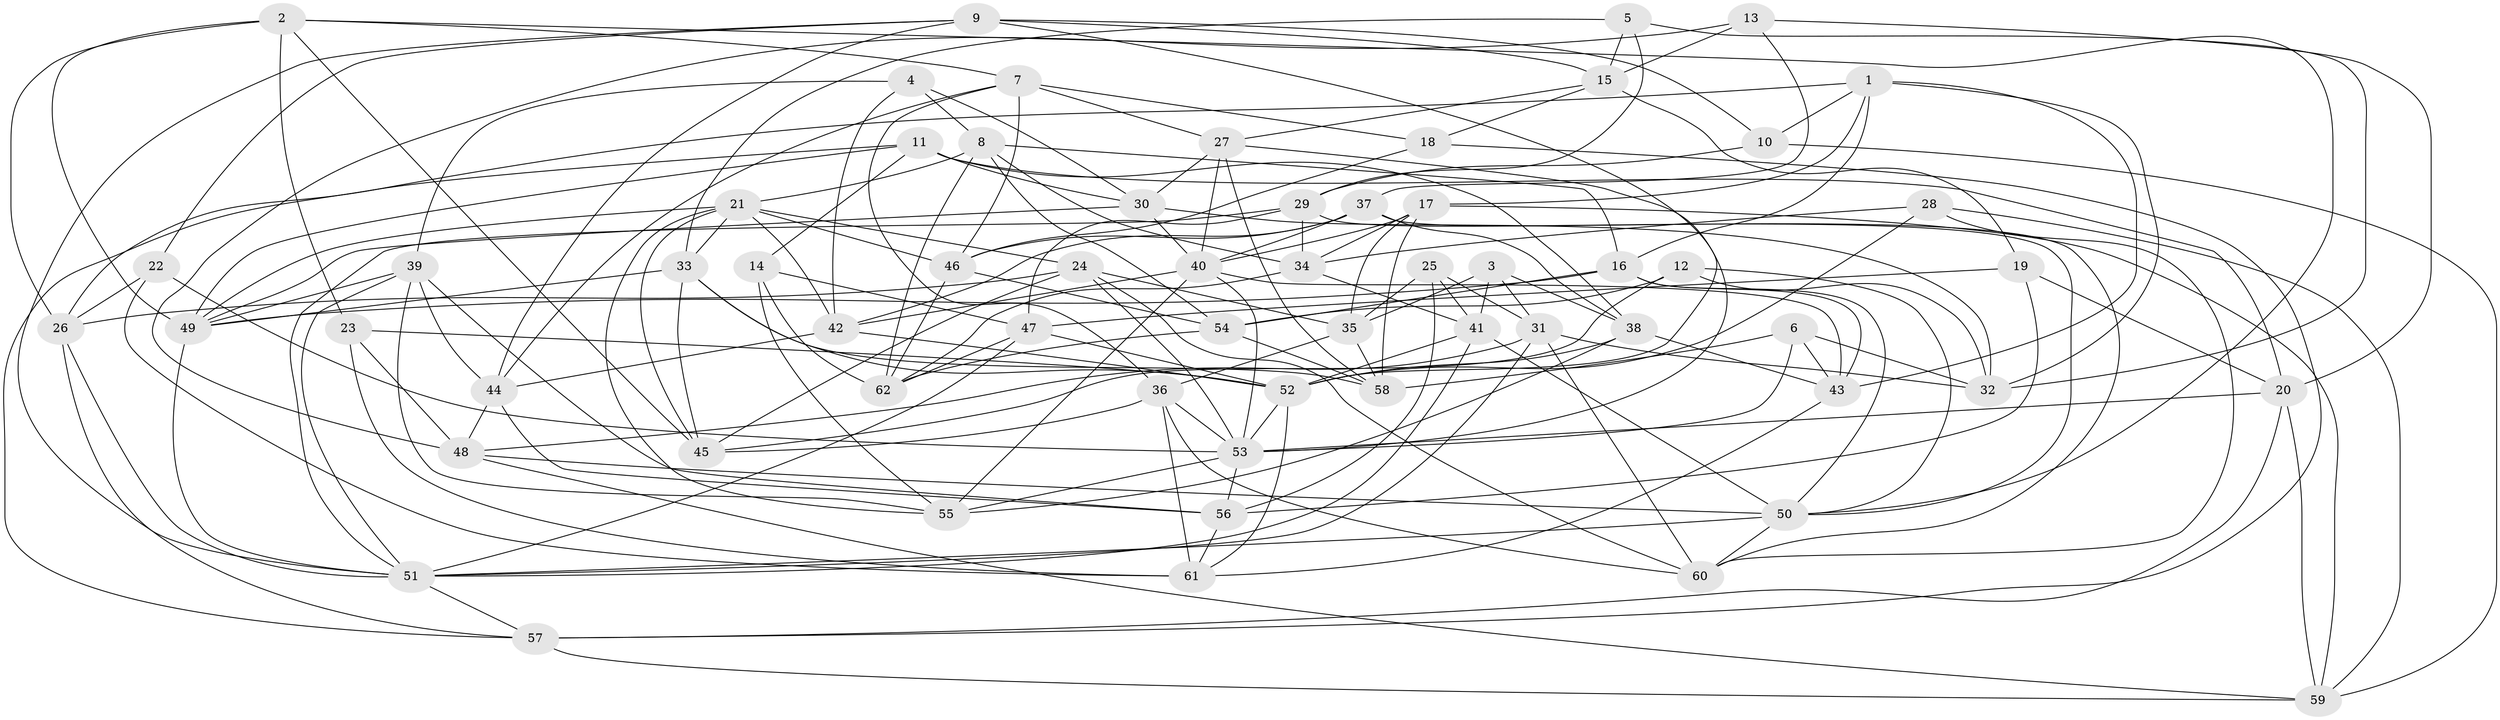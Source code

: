 // original degree distribution, {4: 1.0}
// Generated by graph-tools (version 1.1) at 2025/50/03/09/25 03:50:51]
// undirected, 62 vertices, 182 edges
graph export_dot {
graph [start="1"]
  node [color=gray90,style=filled];
  1;
  2;
  3;
  4;
  5;
  6;
  7;
  8;
  9;
  10;
  11;
  12;
  13;
  14;
  15;
  16;
  17;
  18;
  19;
  20;
  21;
  22;
  23;
  24;
  25;
  26;
  27;
  28;
  29;
  30;
  31;
  32;
  33;
  34;
  35;
  36;
  37;
  38;
  39;
  40;
  41;
  42;
  43;
  44;
  45;
  46;
  47;
  48;
  49;
  50;
  51;
  52;
  53;
  54;
  55;
  56;
  57;
  58;
  59;
  60;
  61;
  62;
  1 -- 10 [weight=1.0];
  1 -- 16 [weight=1.0];
  1 -- 17 [weight=1.0];
  1 -- 26 [weight=1.0];
  1 -- 32 [weight=1.0];
  1 -- 43 [weight=1.0];
  2 -- 7 [weight=1.0];
  2 -- 23 [weight=1.0];
  2 -- 26 [weight=1.0];
  2 -- 45 [weight=1.0];
  2 -- 49 [weight=1.0];
  2 -- 50 [weight=1.0];
  3 -- 31 [weight=1.0];
  3 -- 35 [weight=1.0];
  3 -- 38 [weight=1.0];
  3 -- 41 [weight=1.0];
  4 -- 8 [weight=1.0];
  4 -- 30 [weight=1.0];
  4 -- 39 [weight=1.0];
  4 -- 42 [weight=1.0];
  5 -- 15 [weight=1.0];
  5 -- 29 [weight=1.0];
  5 -- 32 [weight=1.0];
  5 -- 33 [weight=1.0];
  6 -- 32 [weight=1.0];
  6 -- 43 [weight=1.0];
  6 -- 53 [weight=1.0];
  6 -- 58 [weight=1.0];
  7 -- 18 [weight=1.0];
  7 -- 27 [weight=1.0];
  7 -- 36 [weight=1.0];
  7 -- 44 [weight=1.0];
  7 -- 46 [weight=1.0];
  8 -- 16 [weight=1.0];
  8 -- 21 [weight=1.0];
  8 -- 34 [weight=1.0];
  8 -- 54 [weight=1.0];
  8 -- 62 [weight=1.0];
  9 -- 10 [weight=1.0];
  9 -- 15 [weight=1.0];
  9 -- 22 [weight=1.0];
  9 -- 44 [weight=1.0];
  9 -- 51 [weight=1.0];
  9 -- 52 [weight=1.0];
  10 -- 29 [weight=1.0];
  10 -- 59 [weight=1.0];
  11 -- 14 [weight=1.0];
  11 -- 20 [weight=1.0];
  11 -- 30 [weight=1.0];
  11 -- 38 [weight=1.0];
  11 -- 49 [weight=1.0];
  11 -- 57 [weight=1.0];
  12 -- 32 [weight=1.0];
  12 -- 45 [weight=1.0];
  12 -- 50 [weight=1.0];
  12 -- 54 [weight=1.0];
  13 -- 15 [weight=1.0];
  13 -- 20 [weight=1.0];
  13 -- 37 [weight=1.0];
  13 -- 48 [weight=1.0];
  14 -- 47 [weight=1.0];
  14 -- 55 [weight=1.0];
  14 -- 62 [weight=1.0];
  15 -- 18 [weight=1.0];
  15 -- 19 [weight=1.0];
  15 -- 27 [weight=1.0];
  16 -- 43 [weight=1.0];
  16 -- 49 [weight=1.0];
  16 -- 50 [weight=1.0];
  16 -- 54 [weight=1.0];
  17 -- 34 [weight=1.0];
  17 -- 35 [weight=1.0];
  17 -- 40 [weight=1.0];
  17 -- 58 [weight=1.0];
  17 -- 59 [weight=1.0];
  18 -- 46 [weight=1.0];
  18 -- 57 [weight=1.0];
  19 -- 20 [weight=1.0];
  19 -- 47 [weight=1.0];
  19 -- 56 [weight=1.0];
  20 -- 53 [weight=1.0];
  20 -- 57 [weight=1.0];
  20 -- 59 [weight=1.0];
  21 -- 24 [weight=1.0];
  21 -- 33 [weight=1.0];
  21 -- 42 [weight=1.0];
  21 -- 45 [weight=1.0];
  21 -- 46 [weight=1.0];
  21 -- 49 [weight=1.0];
  21 -- 55 [weight=1.0];
  22 -- 26 [weight=1.0];
  22 -- 53 [weight=1.0];
  22 -- 61 [weight=1.0];
  23 -- 48 [weight=1.0];
  23 -- 52 [weight=1.0];
  23 -- 61 [weight=1.0];
  24 -- 26 [weight=1.0];
  24 -- 35 [weight=1.0];
  24 -- 45 [weight=1.0];
  24 -- 53 [weight=1.0];
  24 -- 60 [weight=1.0];
  25 -- 31 [weight=1.0];
  25 -- 35 [weight=1.0];
  25 -- 41 [weight=1.0];
  25 -- 56 [weight=1.0];
  26 -- 51 [weight=1.0];
  26 -- 57 [weight=1.0];
  27 -- 30 [weight=1.0];
  27 -- 40 [weight=1.0];
  27 -- 53 [weight=1.0];
  27 -- 58 [weight=1.0];
  28 -- 34 [weight=1.0];
  28 -- 52 [weight=1.0];
  28 -- 59 [weight=1.0];
  28 -- 60 [weight=1.0];
  29 -- 34 [weight=1.0];
  29 -- 47 [weight=1.0];
  29 -- 50 [weight=1.0];
  29 -- 51 [weight=1.0];
  30 -- 32 [weight=1.0];
  30 -- 40 [weight=1.0];
  30 -- 49 [weight=1.0];
  31 -- 32 [weight=1.0];
  31 -- 48 [weight=1.0];
  31 -- 51 [weight=1.0];
  31 -- 60 [weight=1.0];
  33 -- 45 [weight=1.0];
  33 -- 49 [weight=1.0];
  33 -- 52 [weight=1.0];
  33 -- 58 [weight=1.0];
  34 -- 41 [weight=1.0];
  34 -- 62 [weight=1.0];
  35 -- 36 [weight=1.0];
  35 -- 58 [weight=1.0];
  36 -- 45 [weight=1.0];
  36 -- 53 [weight=1.0];
  36 -- 60 [weight=1.0];
  36 -- 61 [weight=1.0];
  37 -- 38 [weight=1.0];
  37 -- 40 [weight=1.0];
  37 -- 42 [weight=1.0];
  37 -- 46 [weight=1.0];
  37 -- 60 [weight=1.0];
  38 -- 43 [weight=1.0];
  38 -- 52 [weight=1.0];
  38 -- 55 [weight=1.0];
  39 -- 44 [weight=1.0];
  39 -- 49 [weight=1.0];
  39 -- 51 [weight=1.0];
  39 -- 55 [weight=1.0];
  39 -- 56 [weight=1.0];
  40 -- 42 [weight=1.0];
  40 -- 43 [weight=1.0];
  40 -- 53 [weight=1.0];
  40 -- 55 [weight=1.0];
  41 -- 50 [weight=1.0];
  41 -- 51 [weight=1.0];
  41 -- 52 [weight=1.0];
  42 -- 44 [weight=1.0];
  42 -- 52 [weight=1.0];
  43 -- 61 [weight=1.0];
  44 -- 48 [weight=1.0];
  44 -- 56 [weight=1.0];
  46 -- 54 [weight=1.0];
  46 -- 62 [weight=1.0];
  47 -- 51 [weight=1.0];
  47 -- 52 [weight=1.0];
  47 -- 62 [weight=1.0];
  48 -- 50 [weight=1.0];
  48 -- 59 [weight=1.0];
  49 -- 51 [weight=1.0];
  50 -- 51 [weight=1.0];
  50 -- 60 [weight=1.0];
  51 -- 57 [weight=1.0];
  52 -- 53 [weight=1.0];
  52 -- 61 [weight=1.0];
  53 -- 55 [weight=1.0];
  53 -- 56 [weight=1.0];
  54 -- 58 [weight=1.0];
  54 -- 62 [weight=1.0];
  56 -- 61 [weight=1.0];
  57 -- 59 [weight=1.0];
}
